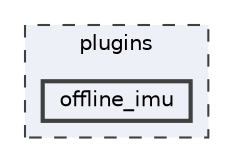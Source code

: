 digraph "/home/friedel/devel/ILLIXR/plugins/offline_imu"
{
 // LATEX_PDF_SIZE
  bgcolor="transparent";
  edge [fontname=Helvetica,fontsize=10,labelfontname=Helvetica,labelfontsize=10];
  node [fontname=Helvetica,fontsize=10,shape=box,height=0.2,width=0.4];
  compound=true
  subgraph clusterdir_38c8d24aef3972a7f87b834274e76e31 {
    graph [ bgcolor="#edf0f7", pencolor="grey25", label="plugins", fontname=Helvetica,fontsize=10 style="filled,dashed", URL="dir_38c8d24aef3972a7f87b834274e76e31.html",tooltip=""]
  dir_185d96d9710cbe92f149131d80104384 [label="offline_imu", fillcolor="#edf0f7", color="grey25", style="filled,bold", URL="dir_185d96d9710cbe92f149131d80104384.html",tooltip=""];
  }
}
